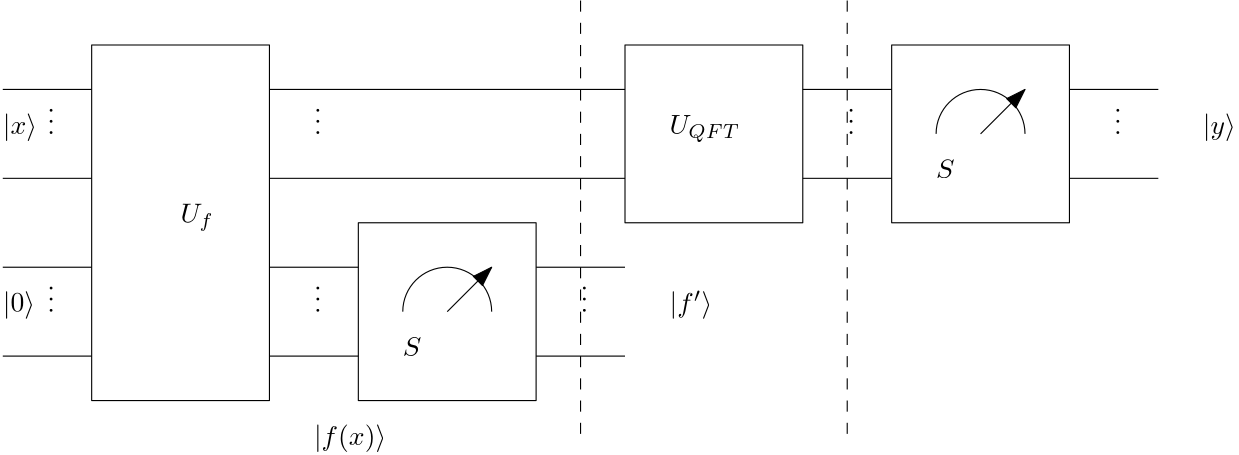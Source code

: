 <?xml version="1.0"?>
<!DOCTYPE ipe SYSTEM "ipe.dtd">
<ipe version="70218" creator="Ipe 7.2.24">
<info created="D:20220503065003" modified="D:20220503084538"/>
<ipestyle name="basic">
<symbol name="arrow/arc(spx)">
<path stroke="sym-stroke" fill="sym-stroke" pen="sym-pen">
0 0 m
-1 0.333 l
-1 -0.333 l
h
</path>
</symbol>
<symbol name="arrow/farc(spx)">
<path stroke="sym-stroke" fill="white" pen="sym-pen">
0 0 m
-1 0.333 l
-1 -0.333 l
h
</path>
</symbol>
<symbol name="arrow/ptarc(spx)">
<path stroke="sym-stroke" fill="sym-stroke" pen="sym-pen">
0 0 m
-1 0.333 l
-0.8 0 l
-1 -0.333 l
h
</path>
</symbol>
<symbol name="arrow/fptarc(spx)">
<path stroke="sym-stroke" fill="white" pen="sym-pen">
0 0 m
-1 0.333 l
-0.8 0 l
-1 -0.333 l
h
</path>
</symbol>
<symbol name="mark/circle(sx)" transformations="translations">
<path fill="sym-stroke">
0.6 0 0 0.6 0 0 e
0.4 0 0 0.4 0 0 e
</path>
</symbol>
<symbol name="mark/disk(sx)" transformations="translations">
<path fill="sym-stroke">
0.6 0 0 0.6 0 0 e
</path>
</symbol>
<symbol name="mark/fdisk(sfx)" transformations="translations">
<group>
<path fill="sym-fill">
0.5 0 0 0.5 0 0 e
</path>
<path fill="sym-stroke" fillrule="eofill">
0.6 0 0 0.6 0 0 e
0.4 0 0 0.4 0 0 e
</path>
</group>
</symbol>
<symbol name="mark/box(sx)" transformations="translations">
<path fill="sym-stroke" fillrule="eofill">
-0.6 -0.6 m
0.6 -0.6 l
0.6 0.6 l
-0.6 0.6 l
h
-0.4 -0.4 m
0.4 -0.4 l
0.4 0.4 l
-0.4 0.4 l
h
</path>
</symbol>
<symbol name="mark/square(sx)" transformations="translations">
<path fill="sym-stroke">
-0.6 -0.6 m
0.6 -0.6 l
0.6 0.6 l
-0.6 0.6 l
h
</path>
</symbol>
<symbol name="mark/fsquare(sfx)" transformations="translations">
<group>
<path fill="sym-fill">
-0.5 -0.5 m
0.5 -0.5 l
0.5 0.5 l
-0.5 0.5 l
h
</path>
<path fill="sym-stroke" fillrule="eofill">
-0.6 -0.6 m
0.6 -0.6 l
0.6 0.6 l
-0.6 0.6 l
h
-0.4 -0.4 m
0.4 -0.4 l
0.4 0.4 l
-0.4 0.4 l
h
</path>
</group>
</symbol>
<symbol name="mark/cross(sx)" transformations="translations">
<group>
<path fill="sym-stroke">
-0.43 -0.57 m
0.57 0.43 l
0.43 0.57 l
-0.57 -0.43 l
h
</path>
<path fill="sym-stroke">
-0.43 0.57 m
0.57 -0.43 l
0.43 -0.57 l
-0.57 0.43 l
h
</path>
</group>
</symbol>
<symbol name="arrow/fnormal(spx)">
<path stroke="sym-stroke" fill="white" pen="sym-pen">
0 0 m
-1 0.333 l
-1 -0.333 l
h
</path>
</symbol>
<symbol name="arrow/pointed(spx)">
<path stroke="sym-stroke" fill="sym-stroke" pen="sym-pen">
0 0 m
-1 0.333 l
-0.8 0 l
-1 -0.333 l
h
</path>
</symbol>
<symbol name="arrow/fpointed(spx)">
<path stroke="sym-stroke" fill="white" pen="sym-pen">
0 0 m
-1 0.333 l
-0.8 0 l
-1 -0.333 l
h
</path>
</symbol>
<symbol name="arrow/linear(spx)">
<path stroke="sym-stroke" pen="sym-pen">
-1 0.333 m
0 0 l
-1 -0.333 l
</path>
</symbol>
<symbol name="arrow/fdouble(spx)">
<path stroke="sym-stroke" fill="white" pen="sym-pen">
0 0 m
-1 0.333 l
-1 -0.333 l
h
-1 0 m
-2 0.333 l
-2 -0.333 l
h
</path>
</symbol>
<symbol name="arrow/double(spx)">
<path stroke="sym-stroke" fill="sym-stroke" pen="sym-pen">
0 0 m
-1 0.333 l
-1 -0.333 l
h
-1 0 m
-2 0.333 l
-2 -0.333 l
h
</path>
</symbol>
<symbol name="arrow/mid-normal(spx)">
<path stroke="sym-stroke" fill="sym-stroke" pen="sym-pen">
0.5 0 m
-0.5 0.333 l
-0.5 -0.333 l
h
</path>
</symbol>
<symbol name="arrow/mid-fnormal(spx)">
<path stroke="sym-stroke" fill="white" pen="sym-pen">
0.5 0 m
-0.5 0.333 l
-0.5 -0.333 l
h
</path>
</symbol>
<symbol name="arrow/mid-pointed(spx)">
<path stroke="sym-stroke" fill="sym-stroke" pen="sym-pen">
0.5 0 m
-0.5 0.333 l
-0.3 0 l
-0.5 -0.333 l
h
</path>
</symbol>
<symbol name="arrow/mid-fpointed(spx)">
<path stroke="sym-stroke" fill="white" pen="sym-pen">
0.5 0 m
-0.5 0.333 l
-0.3 0 l
-0.5 -0.333 l
h
</path>
</symbol>
<symbol name="arrow/mid-double(spx)">
<path stroke="sym-stroke" fill="sym-stroke" pen="sym-pen">
1 0 m
0 0.333 l
0 -0.333 l
h
0 0 m
-1 0.333 l
-1 -0.333 l
h
</path>
</symbol>
<symbol name="arrow/mid-fdouble(spx)">
<path stroke="sym-stroke" fill="white" pen="sym-pen">
1 0 m
0 0.333 l
0 -0.333 l
h
0 0 m
-1 0.333 l
-1 -0.333 l
h
</path>
</symbol>
<anglesize name="22.5 deg" value="22.5"/>
<anglesize name="30 deg" value="30"/>
<anglesize name="45 deg" value="45"/>
<anglesize name="60 deg" value="60"/>
<anglesize name="90 deg" value="90"/>
<arrowsize name="large" value="10"/>
<arrowsize name="small" value="5"/>
<arrowsize name="tiny" value="3"/>
<color name="blue" value="0 0 1"/>
<color name="brown" value="0.647 0.165 0.165"/>
<color name="darkblue" value="0 0 0.545"/>
<color name="darkcyan" value="0 0.545 0.545"/>
<color name="darkgray" value="0.663"/>
<color name="darkgreen" value="0 0.392 0"/>
<color name="darkmagenta" value="0.545 0 0.545"/>
<color name="darkorange" value="1 0.549 0"/>
<color name="darkred" value="0.545 0 0"/>
<color name="gold" value="1 0.843 0"/>
<color name="gray" value="0.745"/>
<color name="green" value="0 1 0"/>
<color name="lightblue" value="0.678 0.847 0.902"/>
<color name="lightcyan" value="0.878 1 1"/>
<color name="lightgray" value="0.827"/>
<color name="lightgreen" value="0.565 0.933 0.565"/>
<color name="lightyellow" value="1 1 0.878"/>
<color name="navy" value="0 0 0.502"/>
<color name="orange" value="1 0.647 0"/>
<color name="pink" value="1 0.753 0.796"/>
<color name="purple" value="0.627 0.125 0.941"/>
<color name="red" value="1 0 0"/>
<color name="seagreen" value="0.18 0.545 0.341"/>
<color name="turquoise" value="0.251 0.878 0.816"/>
<color name="violet" value="0.933 0.51 0.933"/>
<color name="yellow" value="1 1 0"/>
<dashstyle name="dash dot dotted" value="[4 2 1 2 1 2] 0"/>
<dashstyle name="dash dotted" value="[4 2 1 2] 0"/>
<dashstyle name="dashed" value="[4] 0"/>
<dashstyle name="dotted" value="[1 3] 0"/>
<gridsize name="10 pts (~3.5 mm)" value="10"/>
<gridsize name="14 pts (~5 mm)" value="14"/>
<gridsize name="16 pts (~6 mm)" value="16"/>
<gridsize name="20 pts (~7 mm)" value="20"/>
<gridsize name="28 pts (~10 mm)" value="28"/>
<gridsize name="32 pts (~12 mm)" value="32"/>
<gridsize name="4 pts" value="4"/>
<gridsize name="56 pts (~20 mm)" value="56"/>
<gridsize name="8 pts (~3 mm)" value="8"/>
<opacity name="10%" value="0.1"/>
<opacity name="30%" value="0.3"/>
<opacity name="50%" value="0.5"/>
<opacity name="75%" value="0.75"/>
<pen name="fat" value="1.2"/>
<pen name="heavier" value="0.8"/>
<pen name="ultrafat" value="2"/>
<symbolsize name="large" value="5"/>
<symbolsize name="small" value="2"/>
<symbolsize name="tiny" value="1.1"/>
<textsize name="Huge" value="\Huge"/>
<textsize name="LARGE" value="\LARGE"/>
<textsize name="Large" value="\Large"/>
<textsize name="footnote" value="\footnotesize"/>
<textsize name="huge" value="\huge"/>
<textsize name="large" value="\large"/>
<textsize name="small" value="\small"/>
<textsize name="tiny" value="\tiny"/>
<textstyle name="center" begin="\begin{center}" end="\end{center}"/>
<textstyle name="item" begin="\begin{itemize}\item{}" end="\end{itemize}"/>
<textstyle name="itemize" begin="\begin{itemize}" end="\end{itemize}"/>
<tiling name="falling" angle="-60" step="4" width="1"/>
<tiling name="rising" angle="30" step="4" width="1"/>
</ipestyle>
<page>
<layer name="alpha"/>
<view layers="alpha" active="alpha"/>
<text layer="alpha" transformations="translations" pos="64 768" stroke="black" type="label" width="12.336" height="7.473" depth="2.49" valign="baseline" style="math">| x \rangle</text>
<text transformations="translations" pos="80 768" stroke="black" type="label" width="2.767" height="14.999" depth="0" valign="baseline" style="math">\vdots</text>
<path stroke="black">
64 784 m
96 784 l
</path>
<path stroke="black">
64 752 m
96 752 l
</path>
<path stroke="black">
64 720 m
96 720 l
</path>
<path stroke="black">
64 688 m
96 688 l
</path>
<text transformations="translations" pos="64 704" stroke="black" type="label" width="11.623" height="7.473" depth="2.49" valign="baseline" style="math">|0\rangle</text>
<text transformations="translations" pos="80 704" stroke="black" type="label" width="2.767" height="14.999" depth="0" valign="baseline" style="math">\vdots</text>
<path stroke="black">
160 720 m
192 720 l
</path>
<path stroke="black">
160 688 m
192 688 l
</path>
<path stroke="black">
192 736 m
192 672 l
256 672 l
256 736 l
h
</path>
<path stroke="black">
256 720 m
288 720 l
</path>
<path stroke="black">
256 688 m
288 688 l
</path>
<text transformations="translations" pos="176 704" stroke="black" type="label" width="2.767" height="14.999" depth="0" valign="baseline" style="math">\vdots</text>
<text transformations="translations" pos="176 656" stroke="black" type="label" width="26.034" height="7.473" depth="2.49" valign="baseline" style="math">|f(x)\rangle</text>
<text transformations="translations" pos="128 736" stroke="black" type="label" width="11.967" height="6.808" depth="2.85" valign="baseline" style="math">U_f</text>
<text transformations="translations" pos="208 688" stroke="black" type="label" width="6.683" height="6.808" depth="0" valign="baseline" style="math">S</text>
<path stroke="black">
208 704 m
16 0 0 -16 224 704 240 704 a
</path>
<path stroke="black" arrow="normal/normal">
224 704 m
240 720 l
</path>
<text transformations="translations" pos="272 704" stroke="black" type="label" width="2.767" height="14.999" depth="0" valign="baseline" style="math">\vdots</text>
<path stroke="black">
160 752 m
288 752 l
288 752 l
288 752 l
</path>
<path stroke="black">
288 752 m
288 752 l
288 752 l
</path>
<path stroke="black">
160 784 m
288 784 l
</path>
<path stroke="black" dash="dashed">
272 816 m
272 656 l
</path>
<text transformations="translations" pos="304 704" stroke="black" type="label" width="15.387" height="7.49" depth="2.49" valign="baseline" style="math">|f^{\prime}\rangle</text>
<path stroke="black">
96 800 m
96 672 l
160 672 l
160 800 l
h
</path>
<path stroke="black">
288 800 m
288 736 l
352 736 l
352 800 l
h
</path>
<text transformations="translations" pos="176 768" stroke="black" type="label" width="2.767" height="14.999" depth="0" valign="baseline" style="math">\vdots</text>
<text transformations="translations" pos="304 768" stroke="black" type="label" width="25.478" height="6.808" depth="2.85" valign="baseline" style="math">U_{QFT}</text>
<path stroke="black">
352 784 m
352 784 l
384 784 l
</path>
<path stroke="black">
352 752 m
384 752 l
</path>
<path stroke="black">
384 800 m
384 736 l
448 736 l
448 800 l
h
</path>
<text transformations="translations" pos="400 752" stroke="black" type="label" width="6.683" height="6.808" depth="0" valign="baseline" style="math">S</text>
<path stroke="black">
400 768 m
16 0 0 -16 416 768 432 768 a
</path>
<path stroke="black" arrow="normal/normal">
416 768 m
432 784 l
</path>
<path stroke="black" dash="dashed">
368 816 m
368 656 l
</path>
<text transformations="translations" pos="368 768" stroke="black" type="label" width="2.767" height="14.999" depth="0" valign="baseline" style="math">\vdots</text>
<path stroke="black">
448 752 m
480 752 l
</path>
<path stroke="black">
448 784 m
480 784 l
</path>
<text transformations="translations" pos="464 768" stroke="black" type="label" width="2.767" height="14.999" depth="0" valign="baseline" style="math">\vdots</text>
<text transformations="translations" pos="496 768" stroke="black" type="label" width="11.884" height="7.473" depth="2.49" valign="baseline" style="math">|y\rangle</text>
</page>
</ipe>
